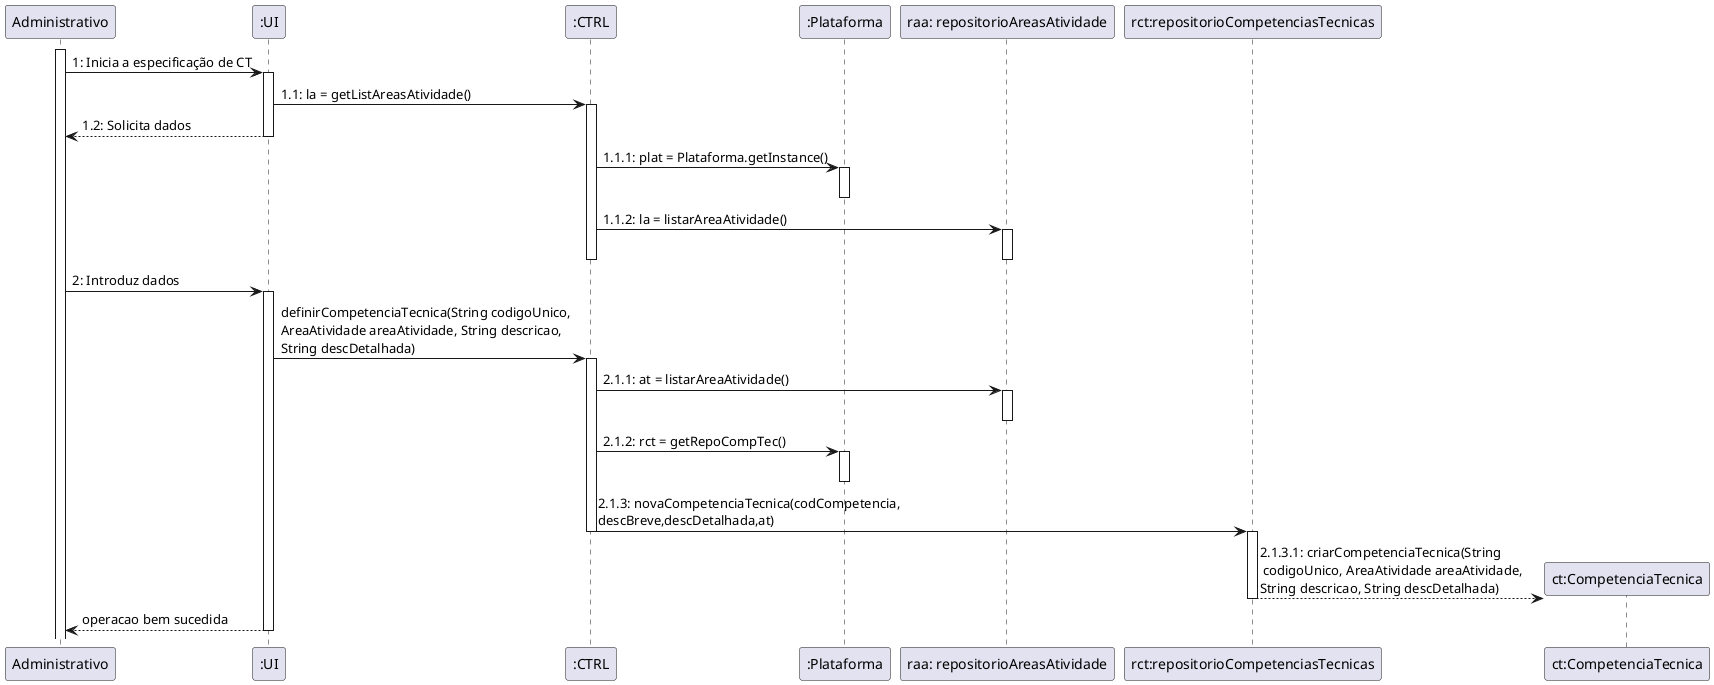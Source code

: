 @startuml

participant Administrativo
activate Administrativo
Administrativo -> ":UI": 1: Inicia a especificação de CT 
activate ":UI"
":UI" -> ":CTRL" : 1.1: la = getListAreasAtividade()
activate ":CTRL"
":UI" --> Administrativo : 1.2: Solicita dados
deactivate ":UI"
":CTRL" -> ":Plataforma" : 1.1.1: plat = Plataforma.getInstance()
activate ":Plataforma"
deactivate ":Plataforma"
":CTRL" -> "raa: repositorioAreasAtividade" : 1.1.2: la = listarAreaAtividade()
activate "raa: repositorioAreasAtividade"
deactivate "raa: repositorioAreasAtividade"
deactivate ":CTRL"
Administrativo -> ":UI": 2: Introduz dados
activate ":UI"
":UI" -> ":CTRL" : definirCompetenciaTecnica(String codigoUnico, \nAreaAtividade areaAtividade, String descricao, \nString descDetalhada)
activate ":CTRL"
":CTRL" -> "raa: repositorioAreasAtividade" : 2.1.1: at = listarAreaAtividade()
activate "raa: repositorioAreasAtividade"
deactivate "raa: repositorioAreasAtividade"
":CTRL" -> ":Plataforma" : 2.1.2: rct = getRepoCompTec()
activate ":Plataforma"
deactivate ":Plataforma"
":CTRL" -> "rct:repositorioCompetenciasTecnicas" : 2.1.3: novaCompetenciaTecnica(codCompetencia,\ndescBreve,descDetalhada,at)
deactivate ":CTRL"
activate "rct:repositorioCompetenciasTecnicas"
deactivate "rct:repositorioCompetenciasTecnicas"
"rct:repositorioCompetenciasTecnicas" --> "ct:CompetenciaTecnica" ** : 2.1.3.1: criarCompetenciaTecnica(String\n codigoUnico, AreaAtividade areaAtividade,\nString descricao, String descDetalhada)
deactivate "rct:repositorioCompetenciasTecnicas"
":UI" --> Administrativo : operacao bem sucedida
deactivate ":UI"


@enduml
